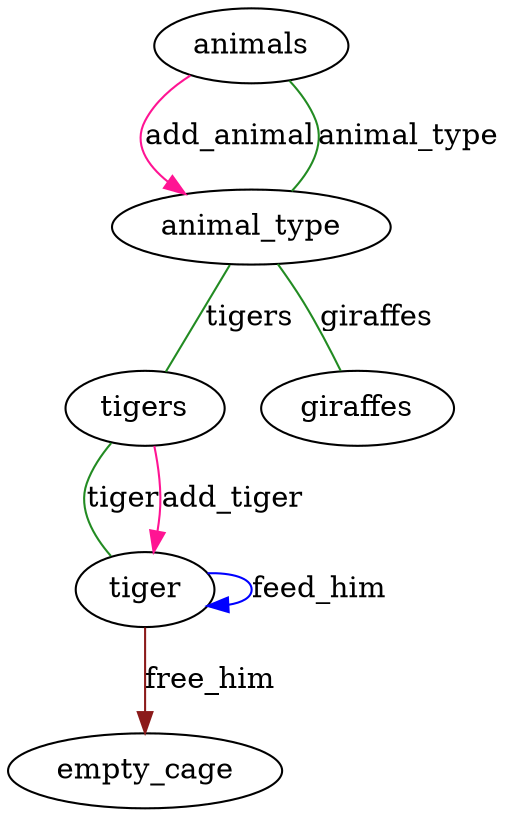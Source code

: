 digraph {
	
	  animal_type -> tigers [label="tigers" dir="none" color="forestgreen"];
  
	  animal_type -> giraffes [label="giraffes" dir="none" color="forestgreen"];
  
	  animals -> animal_type [label="add_animal" dir="" color="deeppink"];
  
	  animals -> animal_type [label="animal_type" dir="none" color="forestgreen"];
  
	  tiger -> empty_cage [label="free_him" dir="" color="firebrick4"];
  
	  tiger -> tiger [label="feed_him" dir="" color="blue"];
  
	  tigers -> tiger [label="tiger" dir="none" color="forestgreen"];
  
	  tigers -> tiger [label="add_tiger" dir="" color="deeppink"];
  
}
